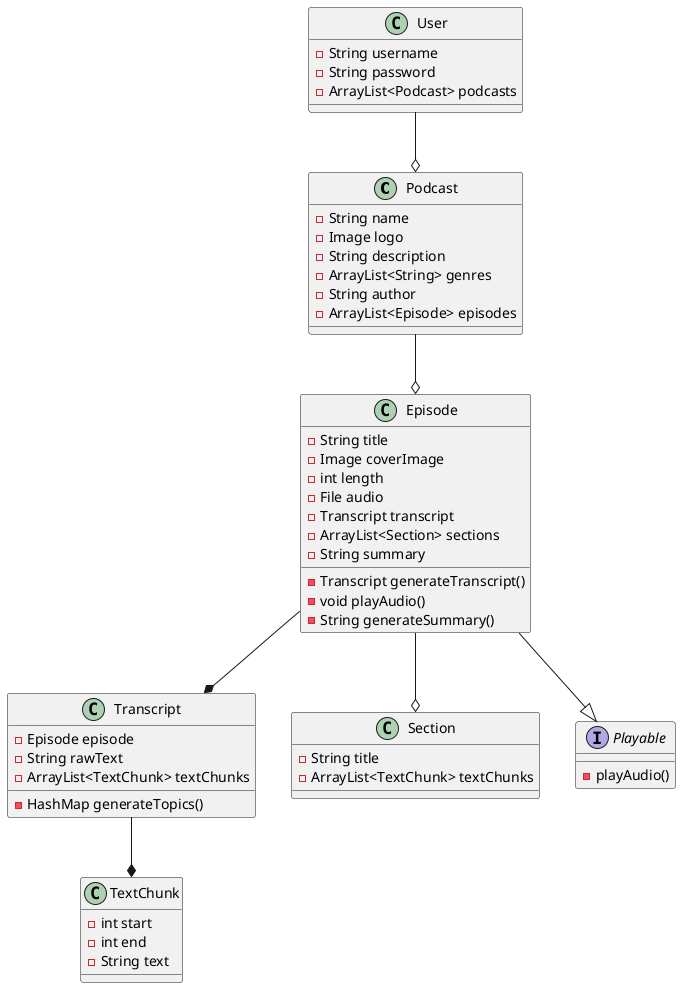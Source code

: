 @startuml
'https://plantuml.com/class-diagram

class Podcast
class Episode
class Transcript
class TextChunk
class User

Podcast --o Episode
Episode --* Transcript
Transcript --* TextChunk
User --o Podcast
Episode --o Section
Episode --|> Playable


class Podcast {
 - String name
 - Image logo
 - String description
 - ArrayList<String> genres
 - String author
 - ArrayList<Episode> episodes
}

class Section {
    - String title
    - ArrayList<TextChunk> textChunks
}

Interface Playable {
 - playAudio()
}

class Episode {
 - String title
 - Image coverImage
 - int length
 - File audio
 - Transcript transcript
 - ArrayList<Section> sections
 - String summary
 - Transcript generateTranscript()
 - void playAudio()
 - String generateSummary()
}


class Transcript {
 - Episode episode
 - String rawText
 - ArrayList<TextChunk> textChunks
 - HashMap generateTopics()
}

class TextChunk {
 - int start
 - int end
 - String text
}

class User {
 - String username
 - String password
 - ArrayList<Podcast> podcasts
}

@enduml